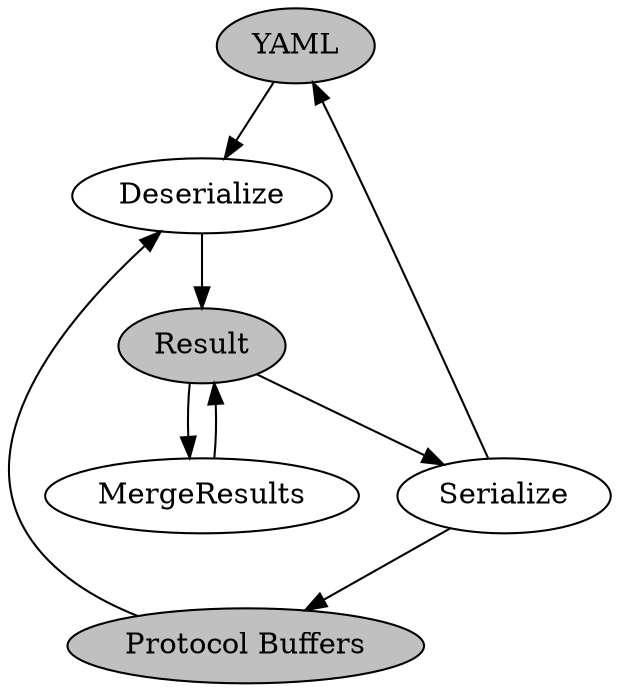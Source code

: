 digraph PipelineItem {
  YAML -> Deserialize
  "Protocol Buffers" -> Deserialize
  Deserialize -> Result
  Result -> MergeResults
  MergeResults -> Result
  Result -> Serialize
  Serialize -> YAML
  Serialize -> "Protocol Buffers"
  Result [style=filled, fillcolor=gray]
  YAML [style=filled, fillcolor=gray]
  "Protocol Buffers" [style=filled, fillcolor=gray]
}

